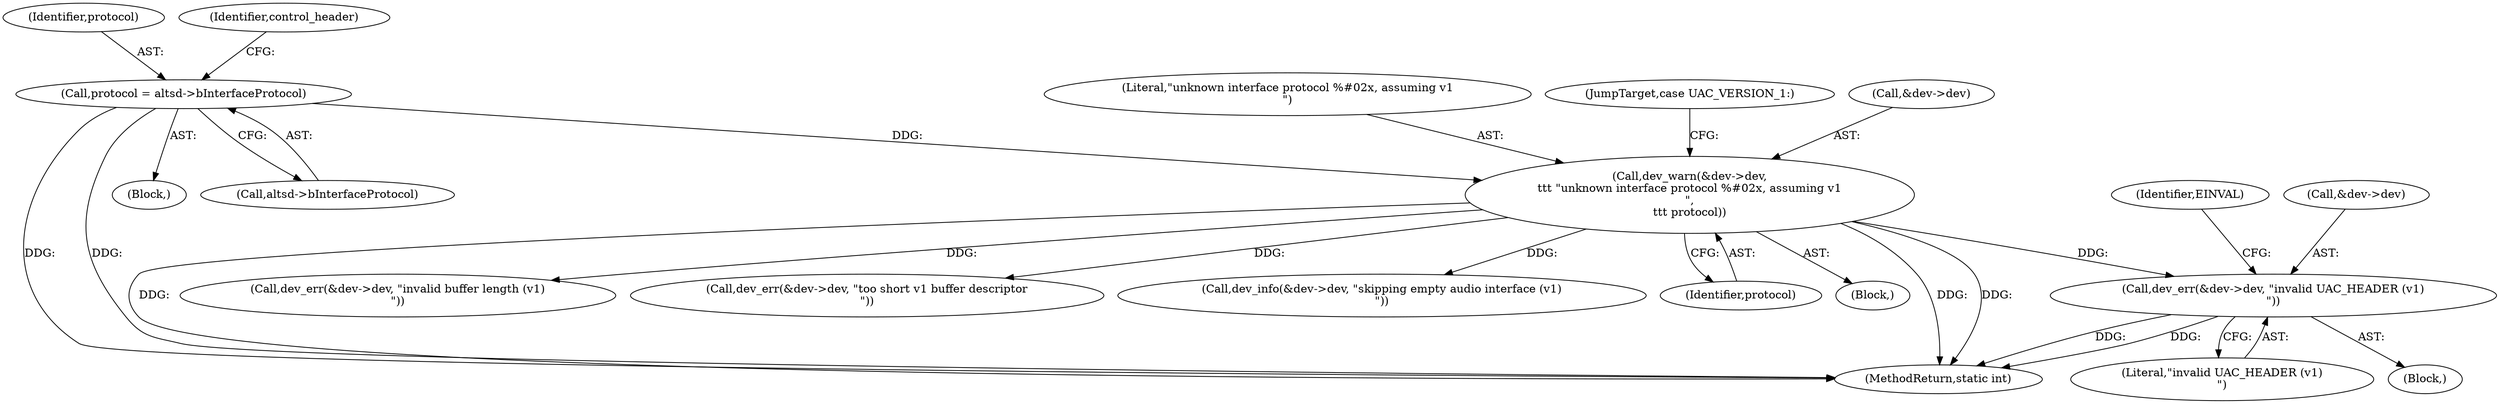 digraph "0_linux_bfc81a8bc18e3c4ba0cbaa7666ff76be2f998991@pointer" {
"1000267" [label="(Call,dev_err(&dev->dev, \"invalid UAC_HEADER (v1)\n\"))"];
"1000194" [label="(Call,dev_warn(&dev->dev,\n\t\t\t \"unknown interface protocol %#02x, assuming v1\n\",\n\t\t\t protocol))"];
"1000145" [label="(Call,protocol = altsd->bInterfaceProtocol)"];
"1000192" [label="(Block,)"];
"1000272" [label="(Literal,\"invalid UAC_HEADER (v1)\n\")"];
"1000199" [label="(Literal,\"unknown interface protocol %#02x, assuming v1\n\")"];
"1000267" [label="(Call,dev_err(&dev->dev, \"invalid UAC_HEADER (v1)\n\"))"];
"1000147" [label="(Call,altsd->bInterfaceProtocol)"];
"1000201" [label="(JumpTarget,case UAC_VERSION_1:)"];
"1000145" [label="(Call,protocol = altsd->bInterfaceProtocol)"];
"1000194" [label="(Call,dev_warn(&dev->dev,\n\t\t\t \"unknown interface protocol %#02x, assuming v1\n\",\n\t\t\t protocol))"];
"1000275" [label="(Identifier,EINVAL)"];
"1000389" [label="(MethodReturn,static int)"];
"1000107" [label="(Block,)"];
"1000146" [label="(Identifier,protocol)"];
"1000195" [label="(Call,&dev->dev)"];
"1000152" [label="(Identifier,control_header)"];
"1000245" [label="(Call,dev_err(&dev->dev, \"invalid buffer length (v1)\n\"))"];
"1000214" [label="(Call,dev_err(&dev->dev, \"too short v1 buffer descriptor\n\"))"];
"1000229" [label="(Call,dev_info(&dev->dev, \"skipping empty audio interface (v1)\n\"))"];
"1000200" [label="(Identifier,protocol)"];
"1000268" [label="(Call,&dev->dev)"];
"1000266" [label="(Block,)"];
"1000267" -> "1000266"  [label="AST: "];
"1000267" -> "1000272"  [label="CFG: "];
"1000268" -> "1000267"  [label="AST: "];
"1000272" -> "1000267"  [label="AST: "];
"1000275" -> "1000267"  [label="CFG: "];
"1000267" -> "1000389"  [label="DDG: "];
"1000267" -> "1000389"  [label="DDG: "];
"1000194" -> "1000267"  [label="DDG: "];
"1000194" -> "1000192"  [label="AST: "];
"1000194" -> "1000200"  [label="CFG: "];
"1000195" -> "1000194"  [label="AST: "];
"1000199" -> "1000194"  [label="AST: "];
"1000200" -> "1000194"  [label="AST: "];
"1000201" -> "1000194"  [label="CFG: "];
"1000194" -> "1000389"  [label="DDG: "];
"1000194" -> "1000389"  [label="DDG: "];
"1000194" -> "1000389"  [label="DDG: "];
"1000145" -> "1000194"  [label="DDG: "];
"1000194" -> "1000214"  [label="DDG: "];
"1000194" -> "1000229"  [label="DDG: "];
"1000194" -> "1000245"  [label="DDG: "];
"1000145" -> "1000107"  [label="AST: "];
"1000145" -> "1000147"  [label="CFG: "];
"1000146" -> "1000145"  [label="AST: "];
"1000147" -> "1000145"  [label="AST: "];
"1000152" -> "1000145"  [label="CFG: "];
"1000145" -> "1000389"  [label="DDG: "];
"1000145" -> "1000389"  [label="DDG: "];
}
